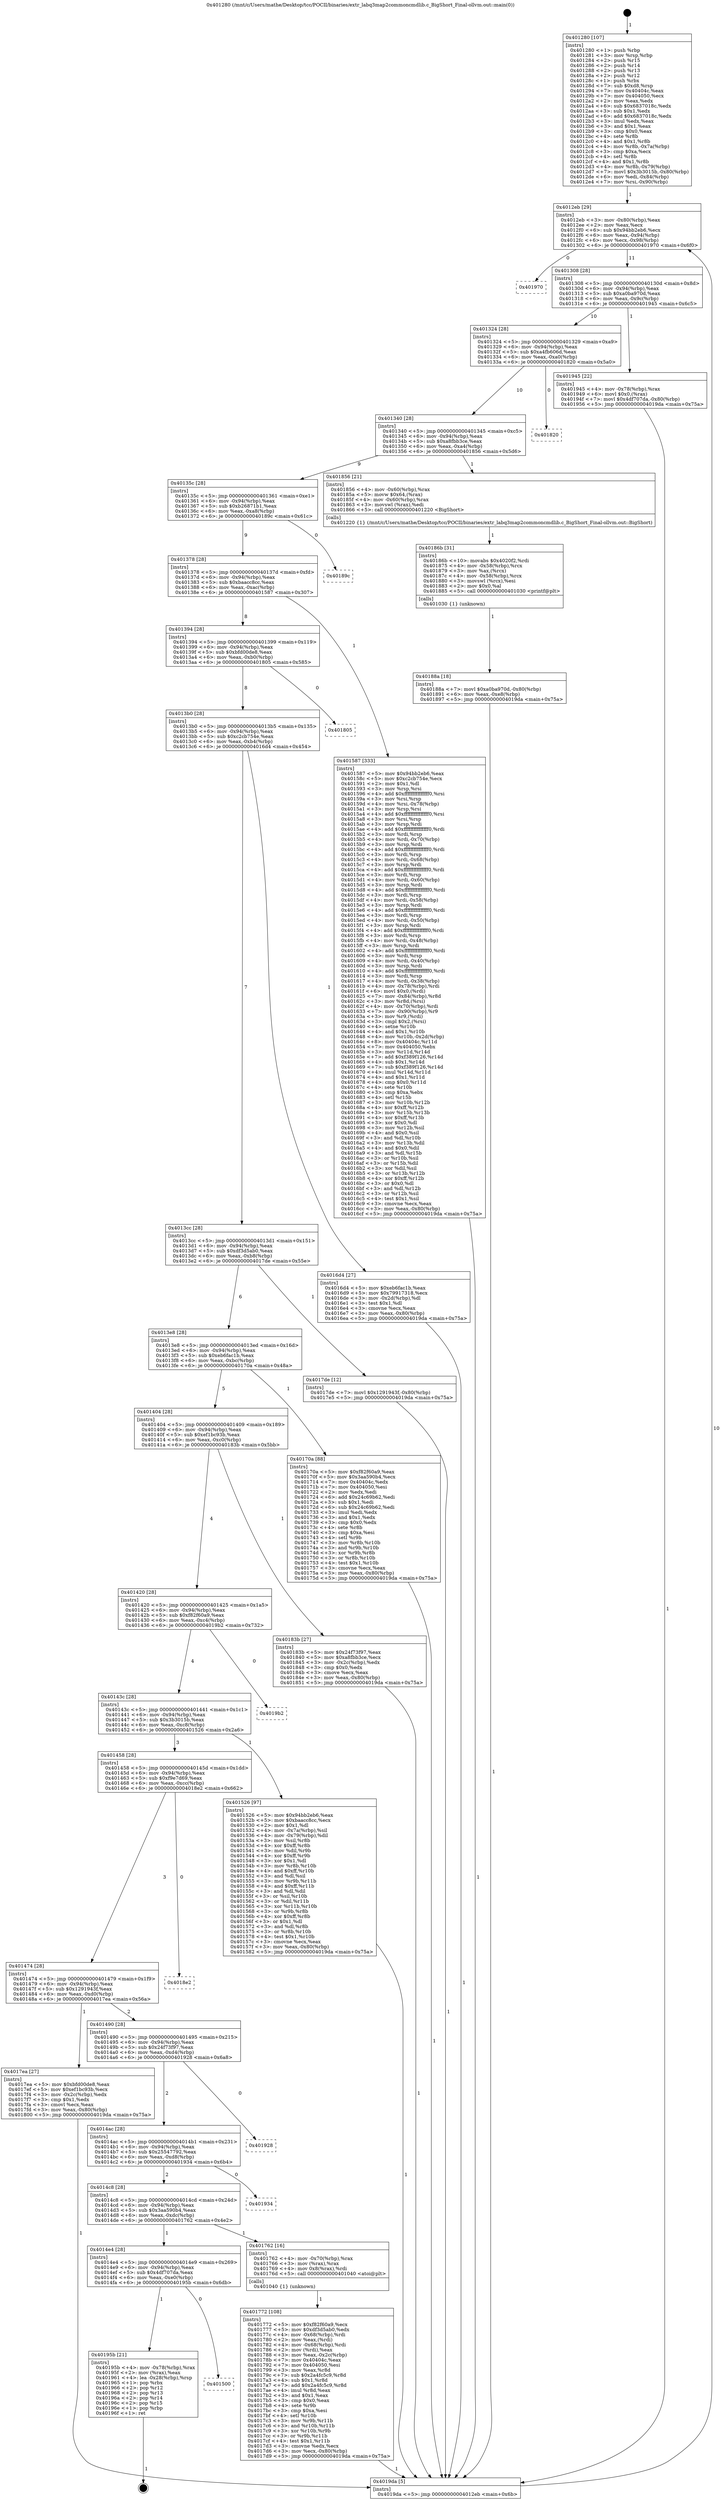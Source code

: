 digraph "0x401280" {
  label = "0x401280 (/mnt/c/Users/mathe/Desktop/tcc/POCII/binaries/extr_labq3map2commoncmdlib.c_BigShort_Final-ollvm.out::main(0))"
  labelloc = "t"
  node[shape=record]

  Entry [label="",width=0.3,height=0.3,shape=circle,fillcolor=black,style=filled]
  "0x4012eb" [label="{
     0x4012eb [29]\l
     | [instrs]\l
     &nbsp;&nbsp;0x4012eb \<+3\>: mov -0x80(%rbp),%eax\l
     &nbsp;&nbsp;0x4012ee \<+2\>: mov %eax,%ecx\l
     &nbsp;&nbsp;0x4012f0 \<+6\>: sub $0x94bb2eb6,%ecx\l
     &nbsp;&nbsp;0x4012f6 \<+6\>: mov %eax,-0x94(%rbp)\l
     &nbsp;&nbsp;0x4012fc \<+6\>: mov %ecx,-0x98(%rbp)\l
     &nbsp;&nbsp;0x401302 \<+6\>: je 0000000000401970 \<main+0x6f0\>\l
  }"]
  "0x401970" [label="{
     0x401970\l
  }", style=dashed]
  "0x401308" [label="{
     0x401308 [28]\l
     | [instrs]\l
     &nbsp;&nbsp;0x401308 \<+5\>: jmp 000000000040130d \<main+0x8d\>\l
     &nbsp;&nbsp;0x40130d \<+6\>: mov -0x94(%rbp),%eax\l
     &nbsp;&nbsp;0x401313 \<+5\>: sub $0xa0ba970d,%eax\l
     &nbsp;&nbsp;0x401318 \<+6\>: mov %eax,-0x9c(%rbp)\l
     &nbsp;&nbsp;0x40131e \<+6\>: je 0000000000401945 \<main+0x6c5\>\l
  }"]
  Exit [label="",width=0.3,height=0.3,shape=circle,fillcolor=black,style=filled,peripheries=2]
  "0x401945" [label="{
     0x401945 [22]\l
     | [instrs]\l
     &nbsp;&nbsp;0x401945 \<+4\>: mov -0x78(%rbp),%rax\l
     &nbsp;&nbsp;0x401949 \<+6\>: movl $0x0,(%rax)\l
     &nbsp;&nbsp;0x40194f \<+7\>: movl $0x4df707da,-0x80(%rbp)\l
     &nbsp;&nbsp;0x401956 \<+5\>: jmp 00000000004019da \<main+0x75a\>\l
  }"]
  "0x401324" [label="{
     0x401324 [28]\l
     | [instrs]\l
     &nbsp;&nbsp;0x401324 \<+5\>: jmp 0000000000401329 \<main+0xa9\>\l
     &nbsp;&nbsp;0x401329 \<+6\>: mov -0x94(%rbp),%eax\l
     &nbsp;&nbsp;0x40132f \<+5\>: sub $0xa4fb606d,%eax\l
     &nbsp;&nbsp;0x401334 \<+6\>: mov %eax,-0xa0(%rbp)\l
     &nbsp;&nbsp;0x40133a \<+6\>: je 0000000000401820 \<main+0x5a0\>\l
  }"]
  "0x401500" [label="{
     0x401500\l
  }", style=dashed]
  "0x401820" [label="{
     0x401820\l
  }", style=dashed]
  "0x401340" [label="{
     0x401340 [28]\l
     | [instrs]\l
     &nbsp;&nbsp;0x401340 \<+5\>: jmp 0000000000401345 \<main+0xc5\>\l
     &nbsp;&nbsp;0x401345 \<+6\>: mov -0x94(%rbp),%eax\l
     &nbsp;&nbsp;0x40134b \<+5\>: sub $0xa8fbb3ce,%eax\l
     &nbsp;&nbsp;0x401350 \<+6\>: mov %eax,-0xa4(%rbp)\l
     &nbsp;&nbsp;0x401356 \<+6\>: je 0000000000401856 \<main+0x5d6\>\l
  }"]
  "0x40195b" [label="{
     0x40195b [21]\l
     | [instrs]\l
     &nbsp;&nbsp;0x40195b \<+4\>: mov -0x78(%rbp),%rax\l
     &nbsp;&nbsp;0x40195f \<+2\>: mov (%rax),%eax\l
     &nbsp;&nbsp;0x401961 \<+4\>: lea -0x28(%rbp),%rsp\l
     &nbsp;&nbsp;0x401965 \<+1\>: pop %rbx\l
     &nbsp;&nbsp;0x401966 \<+2\>: pop %r12\l
     &nbsp;&nbsp;0x401968 \<+2\>: pop %r13\l
     &nbsp;&nbsp;0x40196a \<+2\>: pop %r14\l
     &nbsp;&nbsp;0x40196c \<+2\>: pop %r15\l
     &nbsp;&nbsp;0x40196e \<+1\>: pop %rbp\l
     &nbsp;&nbsp;0x40196f \<+1\>: ret\l
  }"]
  "0x401856" [label="{
     0x401856 [21]\l
     | [instrs]\l
     &nbsp;&nbsp;0x401856 \<+4\>: mov -0x60(%rbp),%rax\l
     &nbsp;&nbsp;0x40185a \<+5\>: movw $0x64,(%rax)\l
     &nbsp;&nbsp;0x40185f \<+4\>: mov -0x60(%rbp),%rax\l
     &nbsp;&nbsp;0x401863 \<+3\>: movswl (%rax),%edi\l
     &nbsp;&nbsp;0x401866 \<+5\>: call 0000000000401220 \<BigShort\>\l
     | [calls]\l
     &nbsp;&nbsp;0x401220 \{1\} (/mnt/c/Users/mathe/Desktop/tcc/POCII/binaries/extr_labq3map2commoncmdlib.c_BigShort_Final-ollvm.out::BigShort)\l
  }"]
  "0x40135c" [label="{
     0x40135c [28]\l
     | [instrs]\l
     &nbsp;&nbsp;0x40135c \<+5\>: jmp 0000000000401361 \<main+0xe1\>\l
     &nbsp;&nbsp;0x401361 \<+6\>: mov -0x94(%rbp),%eax\l
     &nbsp;&nbsp;0x401367 \<+5\>: sub $0xb26871b1,%eax\l
     &nbsp;&nbsp;0x40136c \<+6\>: mov %eax,-0xa8(%rbp)\l
     &nbsp;&nbsp;0x401372 \<+6\>: je 000000000040189c \<main+0x61c\>\l
  }"]
  "0x40188a" [label="{
     0x40188a [18]\l
     | [instrs]\l
     &nbsp;&nbsp;0x40188a \<+7\>: movl $0xa0ba970d,-0x80(%rbp)\l
     &nbsp;&nbsp;0x401891 \<+6\>: mov %eax,-0xe8(%rbp)\l
     &nbsp;&nbsp;0x401897 \<+5\>: jmp 00000000004019da \<main+0x75a\>\l
  }"]
  "0x40189c" [label="{
     0x40189c\l
  }", style=dashed]
  "0x401378" [label="{
     0x401378 [28]\l
     | [instrs]\l
     &nbsp;&nbsp;0x401378 \<+5\>: jmp 000000000040137d \<main+0xfd\>\l
     &nbsp;&nbsp;0x40137d \<+6\>: mov -0x94(%rbp),%eax\l
     &nbsp;&nbsp;0x401383 \<+5\>: sub $0xbaacc8cc,%eax\l
     &nbsp;&nbsp;0x401388 \<+6\>: mov %eax,-0xac(%rbp)\l
     &nbsp;&nbsp;0x40138e \<+6\>: je 0000000000401587 \<main+0x307\>\l
  }"]
  "0x40186b" [label="{
     0x40186b [31]\l
     | [instrs]\l
     &nbsp;&nbsp;0x40186b \<+10\>: movabs $0x4020f2,%rdi\l
     &nbsp;&nbsp;0x401875 \<+4\>: mov -0x58(%rbp),%rcx\l
     &nbsp;&nbsp;0x401879 \<+3\>: mov %ax,(%rcx)\l
     &nbsp;&nbsp;0x40187c \<+4\>: mov -0x58(%rbp),%rcx\l
     &nbsp;&nbsp;0x401880 \<+3\>: movswl (%rcx),%esi\l
     &nbsp;&nbsp;0x401883 \<+2\>: mov $0x0,%al\l
     &nbsp;&nbsp;0x401885 \<+5\>: call 0000000000401030 \<printf@plt\>\l
     | [calls]\l
     &nbsp;&nbsp;0x401030 \{1\} (unknown)\l
  }"]
  "0x401587" [label="{
     0x401587 [333]\l
     | [instrs]\l
     &nbsp;&nbsp;0x401587 \<+5\>: mov $0x94bb2eb6,%eax\l
     &nbsp;&nbsp;0x40158c \<+5\>: mov $0xc2cb754e,%ecx\l
     &nbsp;&nbsp;0x401591 \<+2\>: mov $0x1,%dl\l
     &nbsp;&nbsp;0x401593 \<+3\>: mov %rsp,%rsi\l
     &nbsp;&nbsp;0x401596 \<+4\>: add $0xfffffffffffffff0,%rsi\l
     &nbsp;&nbsp;0x40159a \<+3\>: mov %rsi,%rsp\l
     &nbsp;&nbsp;0x40159d \<+4\>: mov %rsi,-0x78(%rbp)\l
     &nbsp;&nbsp;0x4015a1 \<+3\>: mov %rsp,%rsi\l
     &nbsp;&nbsp;0x4015a4 \<+4\>: add $0xfffffffffffffff0,%rsi\l
     &nbsp;&nbsp;0x4015a8 \<+3\>: mov %rsi,%rsp\l
     &nbsp;&nbsp;0x4015ab \<+3\>: mov %rsp,%rdi\l
     &nbsp;&nbsp;0x4015ae \<+4\>: add $0xfffffffffffffff0,%rdi\l
     &nbsp;&nbsp;0x4015b2 \<+3\>: mov %rdi,%rsp\l
     &nbsp;&nbsp;0x4015b5 \<+4\>: mov %rdi,-0x70(%rbp)\l
     &nbsp;&nbsp;0x4015b9 \<+3\>: mov %rsp,%rdi\l
     &nbsp;&nbsp;0x4015bc \<+4\>: add $0xfffffffffffffff0,%rdi\l
     &nbsp;&nbsp;0x4015c0 \<+3\>: mov %rdi,%rsp\l
     &nbsp;&nbsp;0x4015c3 \<+4\>: mov %rdi,-0x68(%rbp)\l
     &nbsp;&nbsp;0x4015c7 \<+3\>: mov %rsp,%rdi\l
     &nbsp;&nbsp;0x4015ca \<+4\>: add $0xfffffffffffffff0,%rdi\l
     &nbsp;&nbsp;0x4015ce \<+3\>: mov %rdi,%rsp\l
     &nbsp;&nbsp;0x4015d1 \<+4\>: mov %rdi,-0x60(%rbp)\l
     &nbsp;&nbsp;0x4015d5 \<+3\>: mov %rsp,%rdi\l
     &nbsp;&nbsp;0x4015d8 \<+4\>: add $0xfffffffffffffff0,%rdi\l
     &nbsp;&nbsp;0x4015dc \<+3\>: mov %rdi,%rsp\l
     &nbsp;&nbsp;0x4015df \<+4\>: mov %rdi,-0x58(%rbp)\l
     &nbsp;&nbsp;0x4015e3 \<+3\>: mov %rsp,%rdi\l
     &nbsp;&nbsp;0x4015e6 \<+4\>: add $0xfffffffffffffff0,%rdi\l
     &nbsp;&nbsp;0x4015ea \<+3\>: mov %rdi,%rsp\l
     &nbsp;&nbsp;0x4015ed \<+4\>: mov %rdi,-0x50(%rbp)\l
     &nbsp;&nbsp;0x4015f1 \<+3\>: mov %rsp,%rdi\l
     &nbsp;&nbsp;0x4015f4 \<+4\>: add $0xfffffffffffffff0,%rdi\l
     &nbsp;&nbsp;0x4015f8 \<+3\>: mov %rdi,%rsp\l
     &nbsp;&nbsp;0x4015fb \<+4\>: mov %rdi,-0x48(%rbp)\l
     &nbsp;&nbsp;0x4015ff \<+3\>: mov %rsp,%rdi\l
     &nbsp;&nbsp;0x401602 \<+4\>: add $0xfffffffffffffff0,%rdi\l
     &nbsp;&nbsp;0x401606 \<+3\>: mov %rdi,%rsp\l
     &nbsp;&nbsp;0x401609 \<+4\>: mov %rdi,-0x40(%rbp)\l
     &nbsp;&nbsp;0x40160d \<+3\>: mov %rsp,%rdi\l
     &nbsp;&nbsp;0x401610 \<+4\>: add $0xfffffffffffffff0,%rdi\l
     &nbsp;&nbsp;0x401614 \<+3\>: mov %rdi,%rsp\l
     &nbsp;&nbsp;0x401617 \<+4\>: mov %rdi,-0x38(%rbp)\l
     &nbsp;&nbsp;0x40161b \<+4\>: mov -0x78(%rbp),%rdi\l
     &nbsp;&nbsp;0x40161f \<+6\>: movl $0x0,(%rdi)\l
     &nbsp;&nbsp;0x401625 \<+7\>: mov -0x84(%rbp),%r8d\l
     &nbsp;&nbsp;0x40162c \<+3\>: mov %r8d,(%rsi)\l
     &nbsp;&nbsp;0x40162f \<+4\>: mov -0x70(%rbp),%rdi\l
     &nbsp;&nbsp;0x401633 \<+7\>: mov -0x90(%rbp),%r9\l
     &nbsp;&nbsp;0x40163a \<+3\>: mov %r9,(%rdi)\l
     &nbsp;&nbsp;0x40163d \<+3\>: cmpl $0x2,(%rsi)\l
     &nbsp;&nbsp;0x401640 \<+4\>: setne %r10b\l
     &nbsp;&nbsp;0x401644 \<+4\>: and $0x1,%r10b\l
     &nbsp;&nbsp;0x401648 \<+4\>: mov %r10b,-0x2d(%rbp)\l
     &nbsp;&nbsp;0x40164c \<+8\>: mov 0x40404c,%r11d\l
     &nbsp;&nbsp;0x401654 \<+7\>: mov 0x404050,%ebx\l
     &nbsp;&nbsp;0x40165b \<+3\>: mov %r11d,%r14d\l
     &nbsp;&nbsp;0x40165e \<+7\>: add $0xf389f126,%r14d\l
     &nbsp;&nbsp;0x401665 \<+4\>: sub $0x1,%r14d\l
     &nbsp;&nbsp;0x401669 \<+7\>: sub $0xf389f126,%r14d\l
     &nbsp;&nbsp;0x401670 \<+4\>: imul %r14d,%r11d\l
     &nbsp;&nbsp;0x401674 \<+4\>: and $0x1,%r11d\l
     &nbsp;&nbsp;0x401678 \<+4\>: cmp $0x0,%r11d\l
     &nbsp;&nbsp;0x40167c \<+4\>: sete %r10b\l
     &nbsp;&nbsp;0x401680 \<+3\>: cmp $0xa,%ebx\l
     &nbsp;&nbsp;0x401683 \<+4\>: setl %r15b\l
     &nbsp;&nbsp;0x401687 \<+3\>: mov %r10b,%r12b\l
     &nbsp;&nbsp;0x40168a \<+4\>: xor $0xff,%r12b\l
     &nbsp;&nbsp;0x40168e \<+3\>: mov %r15b,%r13b\l
     &nbsp;&nbsp;0x401691 \<+4\>: xor $0xff,%r13b\l
     &nbsp;&nbsp;0x401695 \<+3\>: xor $0x0,%dl\l
     &nbsp;&nbsp;0x401698 \<+3\>: mov %r12b,%sil\l
     &nbsp;&nbsp;0x40169b \<+4\>: and $0x0,%sil\l
     &nbsp;&nbsp;0x40169f \<+3\>: and %dl,%r10b\l
     &nbsp;&nbsp;0x4016a2 \<+3\>: mov %r13b,%dil\l
     &nbsp;&nbsp;0x4016a5 \<+4\>: and $0x0,%dil\l
     &nbsp;&nbsp;0x4016a9 \<+3\>: and %dl,%r15b\l
     &nbsp;&nbsp;0x4016ac \<+3\>: or %r10b,%sil\l
     &nbsp;&nbsp;0x4016af \<+3\>: or %r15b,%dil\l
     &nbsp;&nbsp;0x4016b2 \<+3\>: xor %dil,%sil\l
     &nbsp;&nbsp;0x4016b5 \<+3\>: or %r13b,%r12b\l
     &nbsp;&nbsp;0x4016b8 \<+4\>: xor $0xff,%r12b\l
     &nbsp;&nbsp;0x4016bc \<+3\>: or $0x0,%dl\l
     &nbsp;&nbsp;0x4016bf \<+3\>: and %dl,%r12b\l
     &nbsp;&nbsp;0x4016c2 \<+3\>: or %r12b,%sil\l
     &nbsp;&nbsp;0x4016c5 \<+4\>: test $0x1,%sil\l
     &nbsp;&nbsp;0x4016c9 \<+3\>: cmovne %ecx,%eax\l
     &nbsp;&nbsp;0x4016cc \<+3\>: mov %eax,-0x80(%rbp)\l
     &nbsp;&nbsp;0x4016cf \<+5\>: jmp 00000000004019da \<main+0x75a\>\l
  }"]
  "0x401394" [label="{
     0x401394 [28]\l
     | [instrs]\l
     &nbsp;&nbsp;0x401394 \<+5\>: jmp 0000000000401399 \<main+0x119\>\l
     &nbsp;&nbsp;0x401399 \<+6\>: mov -0x94(%rbp),%eax\l
     &nbsp;&nbsp;0x40139f \<+5\>: sub $0xbfd00de8,%eax\l
     &nbsp;&nbsp;0x4013a4 \<+6\>: mov %eax,-0xb0(%rbp)\l
     &nbsp;&nbsp;0x4013aa \<+6\>: je 0000000000401805 \<main+0x585\>\l
  }"]
  "0x401772" [label="{
     0x401772 [108]\l
     | [instrs]\l
     &nbsp;&nbsp;0x401772 \<+5\>: mov $0xf82f60a9,%ecx\l
     &nbsp;&nbsp;0x401777 \<+5\>: mov $0xdf3d5ab0,%edx\l
     &nbsp;&nbsp;0x40177c \<+4\>: mov -0x68(%rbp),%rdi\l
     &nbsp;&nbsp;0x401780 \<+2\>: mov %eax,(%rdi)\l
     &nbsp;&nbsp;0x401782 \<+4\>: mov -0x68(%rbp),%rdi\l
     &nbsp;&nbsp;0x401786 \<+2\>: mov (%rdi),%eax\l
     &nbsp;&nbsp;0x401788 \<+3\>: mov %eax,-0x2c(%rbp)\l
     &nbsp;&nbsp;0x40178b \<+7\>: mov 0x40404c,%eax\l
     &nbsp;&nbsp;0x401792 \<+7\>: mov 0x404050,%esi\l
     &nbsp;&nbsp;0x401799 \<+3\>: mov %eax,%r8d\l
     &nbsp;&nbsp;0x40179c \<+7\>: sub $0x2a4fc5c9,%r8d\l
     &nbsp;&nbsp;0x4017a3 \<+4\>: sub $0x1,%r8d\l
     &nbsp;&nbsp;0x4017a7 \<+7\>: add $0x2a4fc5c9,%r8d\l
     &nbsp;&nbsp;0x4017ae \<+4\>: imul %r8d,%eax\l
     &nbsp;&nbsp;0x4017b2 \<+3\>: and $0x1,%eax\l
     &nbsp;&nbsp;0x4017b5 \<+3\>: cmp $0x0,%eax\l
     &nbsp;&nbsp;0x4017b8 \<+4\>: sete %r9b\l
     &nbsp;&nbsp;0x4017bc \<+3\>: cmp $0xa,%esi\l
     &nbsp;&nbsp;0x4017bf \<+4\>: setl %r10b\l
     &nbsp;&nbsp;0x4017c3 \<+3\>: mov %r9b,%r11b\l
     &nbsp;&nbsp;0x4017c6 \<+3\>: and %r10b,%r11b\l
     &nbsp;&nbsp;0x4017c9 \<+3\>: xor %r10b,%r9b\l
     &nbsp;&nbsp;0x4017cc \<+3\>: or %r9b,%r11b\l
     &nbsp;&nbsp;0x4017cf \<+4\>: test $0x1,%r11b\l
     &nbsp;&nbsp;0x4017d3 \<+3\>: cmovne %edx,%ecx\l
     &nbsp;&nbsp;0x4017d6 \<+3\>: mov %ecx,-0x80(%rbp)\l
     &nbsp;&nbsp;0x4017d9 \<+5\>: jmp 00000000004019da \<main+0x75a\>\l
  }"]
  "0x401805" [label="{
     0x401805\l
  }", style=dashed]
  "0x4013b0" [label="{
     0x4013b0 [28]\l
     | [instrs]\l
     &nbsp;&nbsp;0x4013b0 \<+5\>: jmp 00000000004013b5 \<main+0x135\>\l
     &nbsp;&nbsp;0x4013b5 \<+6\>: mov -0x94(%rbp),%eax\l
     &nbsp;&nbsp;0x4013bb \<+5\>: sub $0xc2cb754e,%eax\l
     &nbsp;&nbsp;0x4013c0 \<+6\>: mov %eax,-0xb4(%rbp)\l
     &nbsp;&nbsp;0x4013c6 \<+6\>: je 00000000004016d4 \<main+0x454\>\l
  }"]
  "0x4014e4" [label="{
     0x4014e4 [28]\l
     | [instrs]\l
     &nbsp;&nbsp;0x4014e4 \<+5\>: jmp 00000000004014e9 \<main+0x269\>\l
     &nbsp;&nbsp;0x4014e9 \<+6\>: mov -0x94(%rbp),%eax\l
     &nbsp;&nbsp;0x4014ef \<+5\>: sub $0x4df707da,%eax\l
     &nbsp;&nbsp;0x4014f4 \<+6\>: mov %eax,-0xe0(%rbp)\l
     &nbsp;&nbsp;0x4014fa \<+6\>: je 000000000040195b \<main+0x6db\>\l
  }"]
  "0x4016d4" [label="{
     0x4016d4 [27]\l
     | [instrs]\l
     &nbsp;&nbsp;0x4016d4 \<+5\>: mov $0xeb6fac1b,%eax\l
     &nbsp;&nbsp;0x4016d9 \<+5\>: mov $0x79917318,%ecx\l
     &nbsp;&nbsp;0x4016de \<+3\>: mov -0x2d(%rbp),%dl\l
     &nbsp;&nbsp;0x4016e1 \<+3\>: test $0x1,%dl\l
     &nbsp;&nbsp;0x4016e4 \<+3\>: cmovne %ecx,%eax\l
     &nbsp;&nbsp;0x4016e7 \<+3\>: mov %eax,-0x80(%rbp)\l
     &nbsp;&nbsp;0x4016ea \<+5\>: jmp 00000000004019da \<main+0x75a\>\l
  }"]
  "0x4013cc" [label="{
     0x4013cc [28]\l
     | [instrs]\l
     &nbsp;&nbsp;0x4013cc \<+5\>: jmp 00000000004013d1 \<main+0x151\>\l
     &nbsp;&nbsp;0x4013d1 \<+6\>: mov -0x94(%rbp),%eax\l
     &nbsp;&nbsp;0x4013d7 \<+5\>: sub $0xdf3d5ab0,%eax\l
     &nbsp;&nbsp;0x4013dc \<+6\>: mov %eax,-0xb8(%rbp)\l
     &nbsp;&nbsp;0x4013e2 \<+6\>: je 00000000004017de \<main+0x55e\>\l
  }"]
  "0x401762" [label="{
     0x401762 [16]\l
     | [instrs]\l
     &nbsp;&nbsp;0x401762 \<+4\>: mov -0x70(%rbp),%rax\l
     &nbsp;&nbsp;0x401766 \<+3\>: mov (%rax),%rax\l
     &nbsp;&nbsp;0x401769 \<+4\>: mov 0x8(%rax),%rdi\l
     &nbsp;&nbsp;0x40176d \<+5\>: call 0000000000401040 \<atoi@plt\>\l
     | [calls]\l
     &nbsp;&nbsp;0x401040 \{1\} (unknown)\l
  }"]
  "0x4017de" [label="{
     0x4017de [12]\l
     | [instrs]\l
     &nbsp;&nbsp;0x4017de \<+7\>: movl $0x1291943f,-0x80(%rbp)\l
     &nbsp;&nbsp;0x4017e5 \<+5\>: jmp 00000000004019da \<main+0x75a\>\l
  }"]
  "0x4013e8" [label="{
     0x4013e8 [28]\l
     | [instrs]\l
     &nbsp;&nbsp;0x4013e8 \<+5\>: jmp 00000000004013ed \<main+0x16d\>\l
     &nbsp;&nbsp;0x4013ed \<+6\>: mov -0x94(%rbp),%eax\l
     &nbsp;&nbsp;0x4013f3 \<+5\>: sub $0xeb6fac1b,%eax\l
     &nbsp;&nbsp;0x4013f8 \<+6\>: mov %eax,-0xbc(%rbp)\l
     &nbsp;&nbsp;0x4013fe \<+6\>: je 000000000040170a \<main+0x48a\>\l
  }"]
  "0x4014c8" [label="{
     0x4014c8 [28]\l
     | [instrs]\l
     &nbsp;&nbsp;0x4014c8 \<+5\>: jmp 00000000004014cd \<main+0x24d\>\l
     &nbsp;&nbsp;0x4014cd \<+6\>: mov -0x94(%rbp),%eax\l
     &nbsp;&nbsp;0x4014d3 \<+5\>: sub $0x3aa590b4,%eax\l
     &nbsp;&nbsp;0x4014d8 \<+6\>: mov %eax,-0xdc(%rbp)\l
     &nbsp;&nbsp;0x4014de \<+6\>: je 0000000000401762 \<main+0x4e2\>\l
  }"]
  "0x40170a" [label="{
     0x40170a [88]\l
     | [instrs]\l
     &nbsp;&nbsp;0x40170a \<+5\>: mov $0xf82f60a9,%eax\l
     &nbsp;&nbsp;0x40170f \<+5\>: mov $0x3aa590b4,%ecx\l
     &nbsp;&nbsp;0x401714 \<+7\>: mov 0x40404c,%edx\l
     &nbsp;&nbsp;0x40171b \<+7\>: mov 0x404050,%esi\l
     &nbsp;&nbsp;0x401722 \<+2\>: mov %edx,%edi\l
     &nbsp;&nbsp;0x401724 \<+6\>: add $0x24c69b62,%edi\l
     &nbsp;&nbsp;0x40172a \<+3\>: sub $0x1,%edi\l
     &nbsp;&nbsp;0x40172d \<+6\>: sub $0x24c69b62,%edi\l
     &nbsp;&nbsp;0x401733 \<+3\>: imul %edi,%edx\l
     &nbsp;&nbsp;0x401736 \<+3\>: and $0x1,%edx\l
     &nbsp;&nbsp;0x401739 \<+3\>: cmp $0x0,%edx\l
     &nbsp;&nbsp;0x40173c \<+4\>: sete %r8b\l
     &nbsp;&nbsp;0x401740 \<+3\>: cmp $0xa,%esi\l
     &nbsp;&nbsp;0x401743 \<+4\>: setl %r9b\l
     &nbsp;&nbsp;0x401747 \<+3\>: mov %r8b,%r10b\l
     &nbsp;&nbsp;0x40174a \<+3\>: and %r9b,%r10b\l
     &nbsp;&nbsp;0x40174d \<+3\>: xor %r9b,%r8b\l
     &nbsp;&nbsp;0x401750 \<+3\>: or %r8b,%r10b\l
     &nbsp;&nbsp;0x401753 \<+4\>: test $0x1,%r10b\l
     &nbsp;&nbsp;0x401757 \<+3\>: cmovne %ecx,%eax\l
     &nbsp;&nbsp;0x40175a \<+3\>: mov %eax,-0x80(%rbp)\l
     &nbsp;&nbsp;0x40175d \<+5\>: jmp 00000000004019da \<main+0x75a\>\l
  }"]
  "0x401404" [label="{
     0x401404 [28]\l
     | [instrs]\l
     &nbsp;&nbsp;0x401404 \<+5\>: jmp 0000000000401409 \<main+0x189\>\l
     &nbsp;&nbsp;0x401409 \<+6\>: mov -0x94(%rbp),%eax\l
     &nbsp;&nbsp;0x40140f \<+5\>: sub $0xef1bc93b,%eax\l
     &nbsp;&nbsp;0x401414 \<+6\>: mov %eax,-0xc0(%rbp)\l
     &nbsp;&nbsp;0x40141a \<+6\>: je 000000000040183b \<main+0x5bb\>\l
  }"]
  "0x401934" [label="{
     0x401934\l
  }", style=dashed]
  "0x40183b" [label="{
     0x40183b [27]\l
     | [instrs]\l
     &nbsp;&nbsp;0x40183b \<+5\>: mov $0x24f73f97,%eax\l
     &nbsp;&nbsp;0x401840 \<+5\>: mov $0xa8fbb3ce,%ecx\l
     &nbsp;&nbsp;0x401845 \<+3\>: mov -0x2c(%rbp),%edx\l
     &nbsp;&nbsp;0x401848 \<+3\>: cmp $0x0,%edx\l
     &nbsp;&nbsp;0x40184b \<+3\>: cmove %ecx,%eax\l
     &nbsp;&nbsp;0x40184e \<+3\>: mov %eax,-0x80(%rbp)\l
     &nbsp;&nbsp;0x401851 \<+5\>: jmp 00000000004019da \<main+0x75a\>\l
  }"]
  "0x401420" [label="{
     0x401420 [28]\l
     | [instrs]\l
     &nbsp;&nbsp;0x401420 \<+5\>: jmp 0000000000401425 \<main+0x1a5\>\l
     &nbsp;&nbsp;0x401425 \<+6\>: mov -0x94(%rbp),%eax\l
     &nbsp;&nbsp;0x40142b \<+5\>: sub $0xf82f60a9,%eax\l
     &nbsp;&nbsp;0x401430 \<+6\>: mov %eax,-0xc4(%rbp)\l
     &nbsp;&nbsp;0x401436 \<+6\>: je 00000000004019b2 \<main+0x732\>\l
  }"]
  "0x4014ac" [label="{
     0x4014ac [28]\l
     | [instrs]\l
     &nbsp;&nbsp;0x4014ac \<+5\>: jmp 00000000004014b1 \<main+0x231\>\l
     &nbsp;&nbsp;0x4014b1 \<+6\>: mov -0x94(%rbp),%eax\l
     &nbsp;&nbsp;0x4014b7 \<+5\>: sub $0x25547792,%eax\l
     &nbsp;&nbsp;0x4014bc \<+6\>: mov %eax,-0xd8(%rbp)\l
     &nbsp;&nbsp;0x4014c2 \<+6\>: je 0000000000401934 \<main+0x6b4\>\l
  }"]
  "0x4019b2" [label="{
     0x4019b2\l
  }", style=dashed]
  "0x40143c" [label="{
     0x40143c [28]\l
     | [instrs]\l
     &nbsp;&nbsp;0x40143c \<+5\>: jmp 0000000000401441 \<main+0x1c1\>\l
     &nbsp;&nbsp;0x401441 \<+6\>: mov -0x94(%rbp),%eax\l
     &nbsp;&nbsp;0x401447 \<+5\>: sub $0x3b3015b,%eax\l
     &nbsp;&nbsp;0x40144c \<+6\>: mov %eax,-0xc8(%rbp)\l
     &nbsp;&nbsp;0x401452 \<+6\>: je 0000000000401526 \<main+0x2a6\>\l
  }"]
  "0x401928" [label="{
     0x401928\l
  }", style=dashed]
  "0x401526" [label="{
     0x401526 [97]\l
     | [instrs]\l
     &nbsp;&nbsp;0x401526 \<+5\>: mov $0x94bb2eb6,%eax\l
     &nbsp;&nbsp;0x40152b \<+5\>: mov $0xbaacc8cc,%ecx\l
     &nbsp;&nbsp;0x401530 \<+2\>: mov $0x1,%dl\l
     &nbsp;&nbsp;0x401532 \<+4\>: mov -0x7a(%rbp),%sil\l
     &nbsp;&nbsp;0x401536 \<+4\>: mov -0x79(%rbp),%dil\l
     &nbsp;&nbsp;0x40153a \<+3\>: mov %sil,%r8b\l
     &nbsp;&nbsp;0x40153d \<+4\>: xor $0xff,%r8b\l
     &nbsp;&nbsp;0x401541 \<+3\>: mov %dil,%r9b\l
     &nbsp;&nbsp;0x401544 \<+4\>: xor $0xff,%r9b\l
     &nbsp;&nbsp;0x401548 \<+3\>: xor $0x1,%dl\l
     &nbsp;&nbsp;0x40154b \<+3\>: mov %r8b,%r10b\l
     &nbsp;&nbsp;0x40154e \<+4\>: and $0xff,%r10b\l
     &nbsp;&nbsp;0x401552 \<+3\>: and %dl,%sil\l
     &nbsp;&nbsp;0x401555 \<+3\>: mov %r9b,%r11b\l
     &nbsp;&nbsp;0x401558 \<+4\>: and $0xff,%r11b\l
     &nbsp;&nbsp;0x40155c \<+3\>: and %dl,%dil\l
     &nbsp;&nbsp;0x40155f \<+3\>: or %sil,%r10b\l
     &nbsp;&nbsp;0x401562 \<+3\>: or %dil,%r11b\l
     &nbsp;&nbsp;0x401565 \<+3\>: xor %r11b,%r10b\l
     &nbsp;&nbsp;0x401568 \<+3\>: or %r9b,%r8b\l
     &nbsp;&nbsp;0x40156b \<+4\>: xor $0xff,%r8b\l
     &nbsp;&nbsp;0x40156f \<+3\>: or $0x1,%dl\l
     &nbsp;&nbsp;0x401572 \<+3\>: and %dl,%r8b\l
     &nbsp;&nbsp;0x401575 \<+3\>: or %r8b,%r10b\l
     &nbsp;&nbsp;0x401578 \<+4\>: test $0x1,%r10b\l
     &nbsp;&nbsp;0x40157c \<+3\>: cmovne %ecx,%eax\l
     &nbsp;&nbsp;0x40157f \<+3\>: mov %eax,-0x80(%rbp)\l
     &nbsp;&nbsp;0x401582 \<+5\>: jmp 00000000004019da \<main+0x75a\>\l
  }"]
  "0x401458" [label="{
     0x401458 [28]\l
     | [instrs]\l
     &nbsp;&nbsp;0x401458 \<+5\>: jmp 000000000040145d \<main+0x1dd\>\l
     &nbsp;&nbsp;0x40145d \<+6\>: mov -0x94(%rbp),%eax\l
     &nbsp;&nbsp;0x401463 \<+5\>: sub $0xf9e7d69,%eax\l
     &nbsp;&nbsp;0x401468 \<+6\>: mov %eax,-0xcc(%rbp)\l
     &nbsp;&nbsp;0x40146e \<+6\>: je 00000000004018e2 \<main+0x662\>\l
  }"]
  "0x4019da" [label="{
     0x4019da [5]\l
     | [instrs]\l
     &nbsp;&nbsp;0x4019da \<+5\>: jmp 00000000004012eb \<main+0x6b\>\l
  }"]
  "0x401280" [label="{
     0x401280 [107]\l
     | [instrs]\l
     &nbsp;&nbsp;0x401280 \<+1\>: push %rbp\l
     &nbsp;&nbsp;0x401281 \<+3\>: mov %rsp,%rbp\l
     &nbsp;&nbsp;0x401284 \<+2\>: push %r15\l
     &nbsp;&nbsp;0x401286 \<+2\>: push %r14\l
     &nbsp;&nbsp;0x401288 \<+2\>: push %r13\l
     &nbsp;&nbsp;0x40128a \<+2\>: push %r12\l
     &nbsp;&nbsp;0x40128c \<+1\>: push %rbx\l
     &nbsp;&nbsp;0x40128d \<+7\>: sub $0xd8,%rsp\l
     &nbsp;&nbsp;0x401294 \<+7\>: mov 0x40404c,%eax\l
     &nbsp;&nbsp;0x40129b \<+7\>: mov 0x404050,%ecx\l
     &nbsp;&nbsp;0x4012a2 \<+2\>: mov %eax,%edx\l
     &nbsp;&nbsp;0x4012a4 \<+6\>: sub $0x6837018c,%edx\l
     &nbsp;&nbsp;0x4012aa \<+3\>: sub $0x1,%edx\l
     &nbsp;&nbsp;0x4012ad \<+6\>: add $0x6837018c,%edx\l
     &nbsp;&nbsp;0x4012b3 \<+3\>: imul %edx,%eax\l
     &nbsp;&nbsp;0x4012b6 \<+3\>: and $0x1,%eax\l
     &nbsp;&nbsp;0x4012b9 \<+3\>: cmp $0x0,%eax\l
     &nbsp;&nbsp;0x4012bc \<+4\>: sete %r8b\l
     &nbsp;&nbsp;0x4012c0 \<+4\>: and $0x1,%r8b\l
     &nbsp;&nbsp;0x4012c4 \<+4\>: mov %r8b,-0x7a(%rbp)\l
     &nbsp;&nbsp;0x4012c8 \<+3\>: cmp $0xa,%ecx\l
     &nbsp;&nbsp;0x4012cb \<+4\>: setl %r8b\l
     &nbsp;&nbsp;0x4012cf \<+4\>: and $0x1,%r8b\l
     &nbsp;&nbsp;0x4012d3 \<+4\>: mov %r8b,-0x79(%rbp)\l
     &nbsp;&nbsp;0x4012d7 \<+7\>: movl $0x3b3015b,-0x80(%rbp)\l
     &nbsp;&nbsp;0x4012de \<+6\>: mov %edi,-0x84(%rbp)\l
     &nbsp;&nbsp;0x4012e4 \<+7\>: mov %rsi,-0x90(%rbp)\l
  }"]
  "0x401490" [label="{
     0x401490 [28]\l
     | [instrs]\l
     &nbsp;&nbsp;0x401490 \<+5\>: jmp 0000000000401495 \<main+0x215\>\l
     &nbsp;&nbsp;0x401495 \<+6\>: mov -0x94(%rbp),%eax\l
     &nbsp;&nbsp;0x40149b \<+5\>: sub $0x24f73f97,%eax\l
     &nbsp;&nbsp;0x4014a0 \<+6\>: mov %eax,-0xd4(%rbp)\l
     &nbsp;&nbsp;0x4014a6 \<+6\>: je 0000000000401928 \<main+0x6a8\>\l
  }"]
  "0x4017ea" [label="{
     0x4017ea [27]\l
     | [instrs]\l
     &nbsp;&nbsp;0x4017ea \<+5\>: mov $0xbfd00de8,%eax\l
     &nbsp;&nbsp;0x4017ef \<+5\>: mov $0xef1bc93b,%ecx\l
     &nbsp;&nbsp;0x4017f4 \<+3\>: mov -0x2c(%rbp),%edx\l
     &nbsp;&nbsp;0x4017f7 \<+3\>: cmp $0x1,%edx\l
     &nbsp;&nbsp;0x4017fa \<+3\>: cmovl %ecx,%eax\l
     &nbsp;&nbsp;0x4017fd \<+3\>: mov %eax,-0x80(%rbp)\l
     &nbsp;&nbsp;0x401800 \<+5\>: jmp 00000000004019da \<main+0x75a\>\l
  }"]
  "0x4018e2" [label="{
     0x4018e2\l
  }", style=dashed]
  "0x401474" [label="{
     0x401474 [28]\l
     | [instrs]\l
     &nbsp;&nbsp;0x401474 \<+5\>: jmp 0000000000401479 \<main+0x1f9\>\l
     &nbsp;&nbsp;0x401479 \<+6\>: mov -0x94(%rbp),%eax\l
     &nbsp;&nbsp;0x40147f \<+5\>: sub $0x1291943f,%eax\l
     &nbsp;&nbsp;0x401484 \<+6\>: mov %eax,-0xd0(%rbp)\l
     &nbsp;&nbsp;0x40148a \<+6\>: je 00000000004017ea \<main+0x56a\>\l
  }"]
  Entry -> "0x401280" [label=" 1"]
  "0x4012eb" -> "0x401970" [label=" 0"]
  "0x4012eb" -> "0x401308" [label=" 11"]
  "0x40195b" -> Exit [label=" 1"]
  "0x401308" -> "0x401945" [label=" 1"]
  "0x401308" -> "0x401324" [label=" 10"]
  "0x4014e4" -> "0x401500" [label=" 0"]
  "0x401324" -> "0x401820" [label=" 0"]
  "0x401324" -> "0x401340" [label=" 10"]
  "0x4014e4" -> "0x40195b" [label=" 1"]
  "0x401340" -> "0x401856" [label=" 1"]
  "0x401340" -> "0x40135c" [label=" 9"]
  "0x401945" -> "0x4019da" [label=" 1"]
  "0x40135c" -> "0x40189c" [label=" 0"]
  "0x40135c" -> "0x401378" [label=" 9"]
  "0x40188a" -> "0x4019da" [label=" 1"]
  "0x401378" -> "0x401587" [label=" 1"]
  "0x401378" -> "0x401394" [label=" 8"]
  "0x40186b" -> "0x40188a" [label=" 1"]
  "0x401394" -> "0x401805" [label=" 0"]
  "0x401394" -> "0x4013b0" [label=" 8"]
  "0x401856" -> "0x40186b" [label=" 1"]
  "0x4013b0" -> "0x4016d4" [label=" 1"]
  "0x4013b0" -> "0x4013cc" [label=" 7"]
  "0x40183b" -> "0x4019da" [label=" 1"]
  "0x4013cc" -> "0x4017de" [label=" 1"]
  "0x4013cc" -> "0x4013e8" [label=" 6"]
  "0x4017ea" -> "0x4019da" [label=" 1"]
  "0x4013e8" -> "0x40170a" [label=" 1"]
  "0x4013e8" -> "0x401404" [label=" 5"]
  "0x401772" -> "0x4019da" [label=" 1"]
  "0x401404" -> "0x40183b" [label=" 1"]
  "0x401404" -> "0x401420" [label=" 4"]
  "0x401762" -> "0x401772" [label=" 1"]
  "0x401420" -> "0x4019b2" [label=" 0"]
  "0x401420" -> "0x40143c" [label=" 4"]
  "0x4014c8" -> "0x401762" [label=" 1"]
  "0x40143c" -> "0x401526" [label=" 1"]
  "0x40143c" -> "0x401458" [label=" 3"]
  "0x401526" -> "0x4019da" [label=" 1"]
  "0x401280" -> "0x4012eb" [label=" 1"]
  "0x4019da" -> "0x4012eb" [label=" 10"]
  "0x4017de" -> "0x4019da" [label=" 1"]
  "0x401587" -> "0x4019da" [label=" 1"]
  "0x4016d4" -> "0x4019da" [label=" 1"]
  "0x40170a" -> "0x4019da" [label=" 1"]
  "0x4014ac" -> "0x401934" [label=" 0"]
  "0x401458" -> "0x4018e2" [label=" 0"]
  "0x401458" -> "0x401474" [label=" 3"]
  "0x4014c8" -> "0x4014e4" [label=" 1"]
  "0x401474" -> "0x4017ea" [label=" 1"]
  "0x401474" -> "0x401490" [label=" 2"]
  "0x4014ac" -> "0x4014c8" [label=" 2"]
  "0x401490" -> "0x401928" [label=" 0"]
  "0x401490" -> "0x4014ac" [label=" 2"]
}
